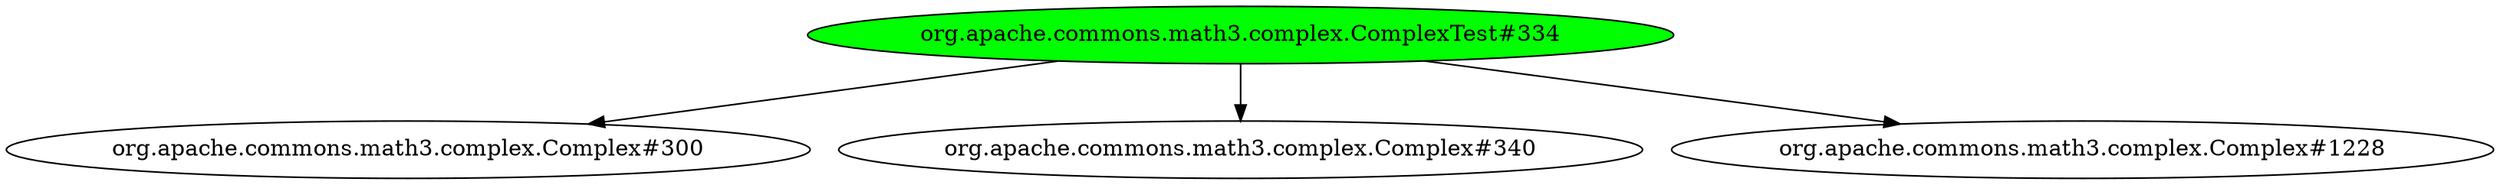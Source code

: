 digraph "cg/org.apache.commons.math3.complex.ComplexTest#334"
{
	"org.apache.commons.math3.complex.ComplexTest#334" [style=filled,fillcolor=green];
	"org.apache.commons.math3.complex.ComplexTest#334" -> "org.apache.commons.math3.complex.Complex#300";
	"org.apache.commons.math3.complex.ComplexTest#334" -> "org.apache.commons.math3.complex.Complex#340";
	"org.apache.commons.math3.complex.ComplexTest#334" -> "org.apache.commons.math3.complex.Complex#1228";
}
